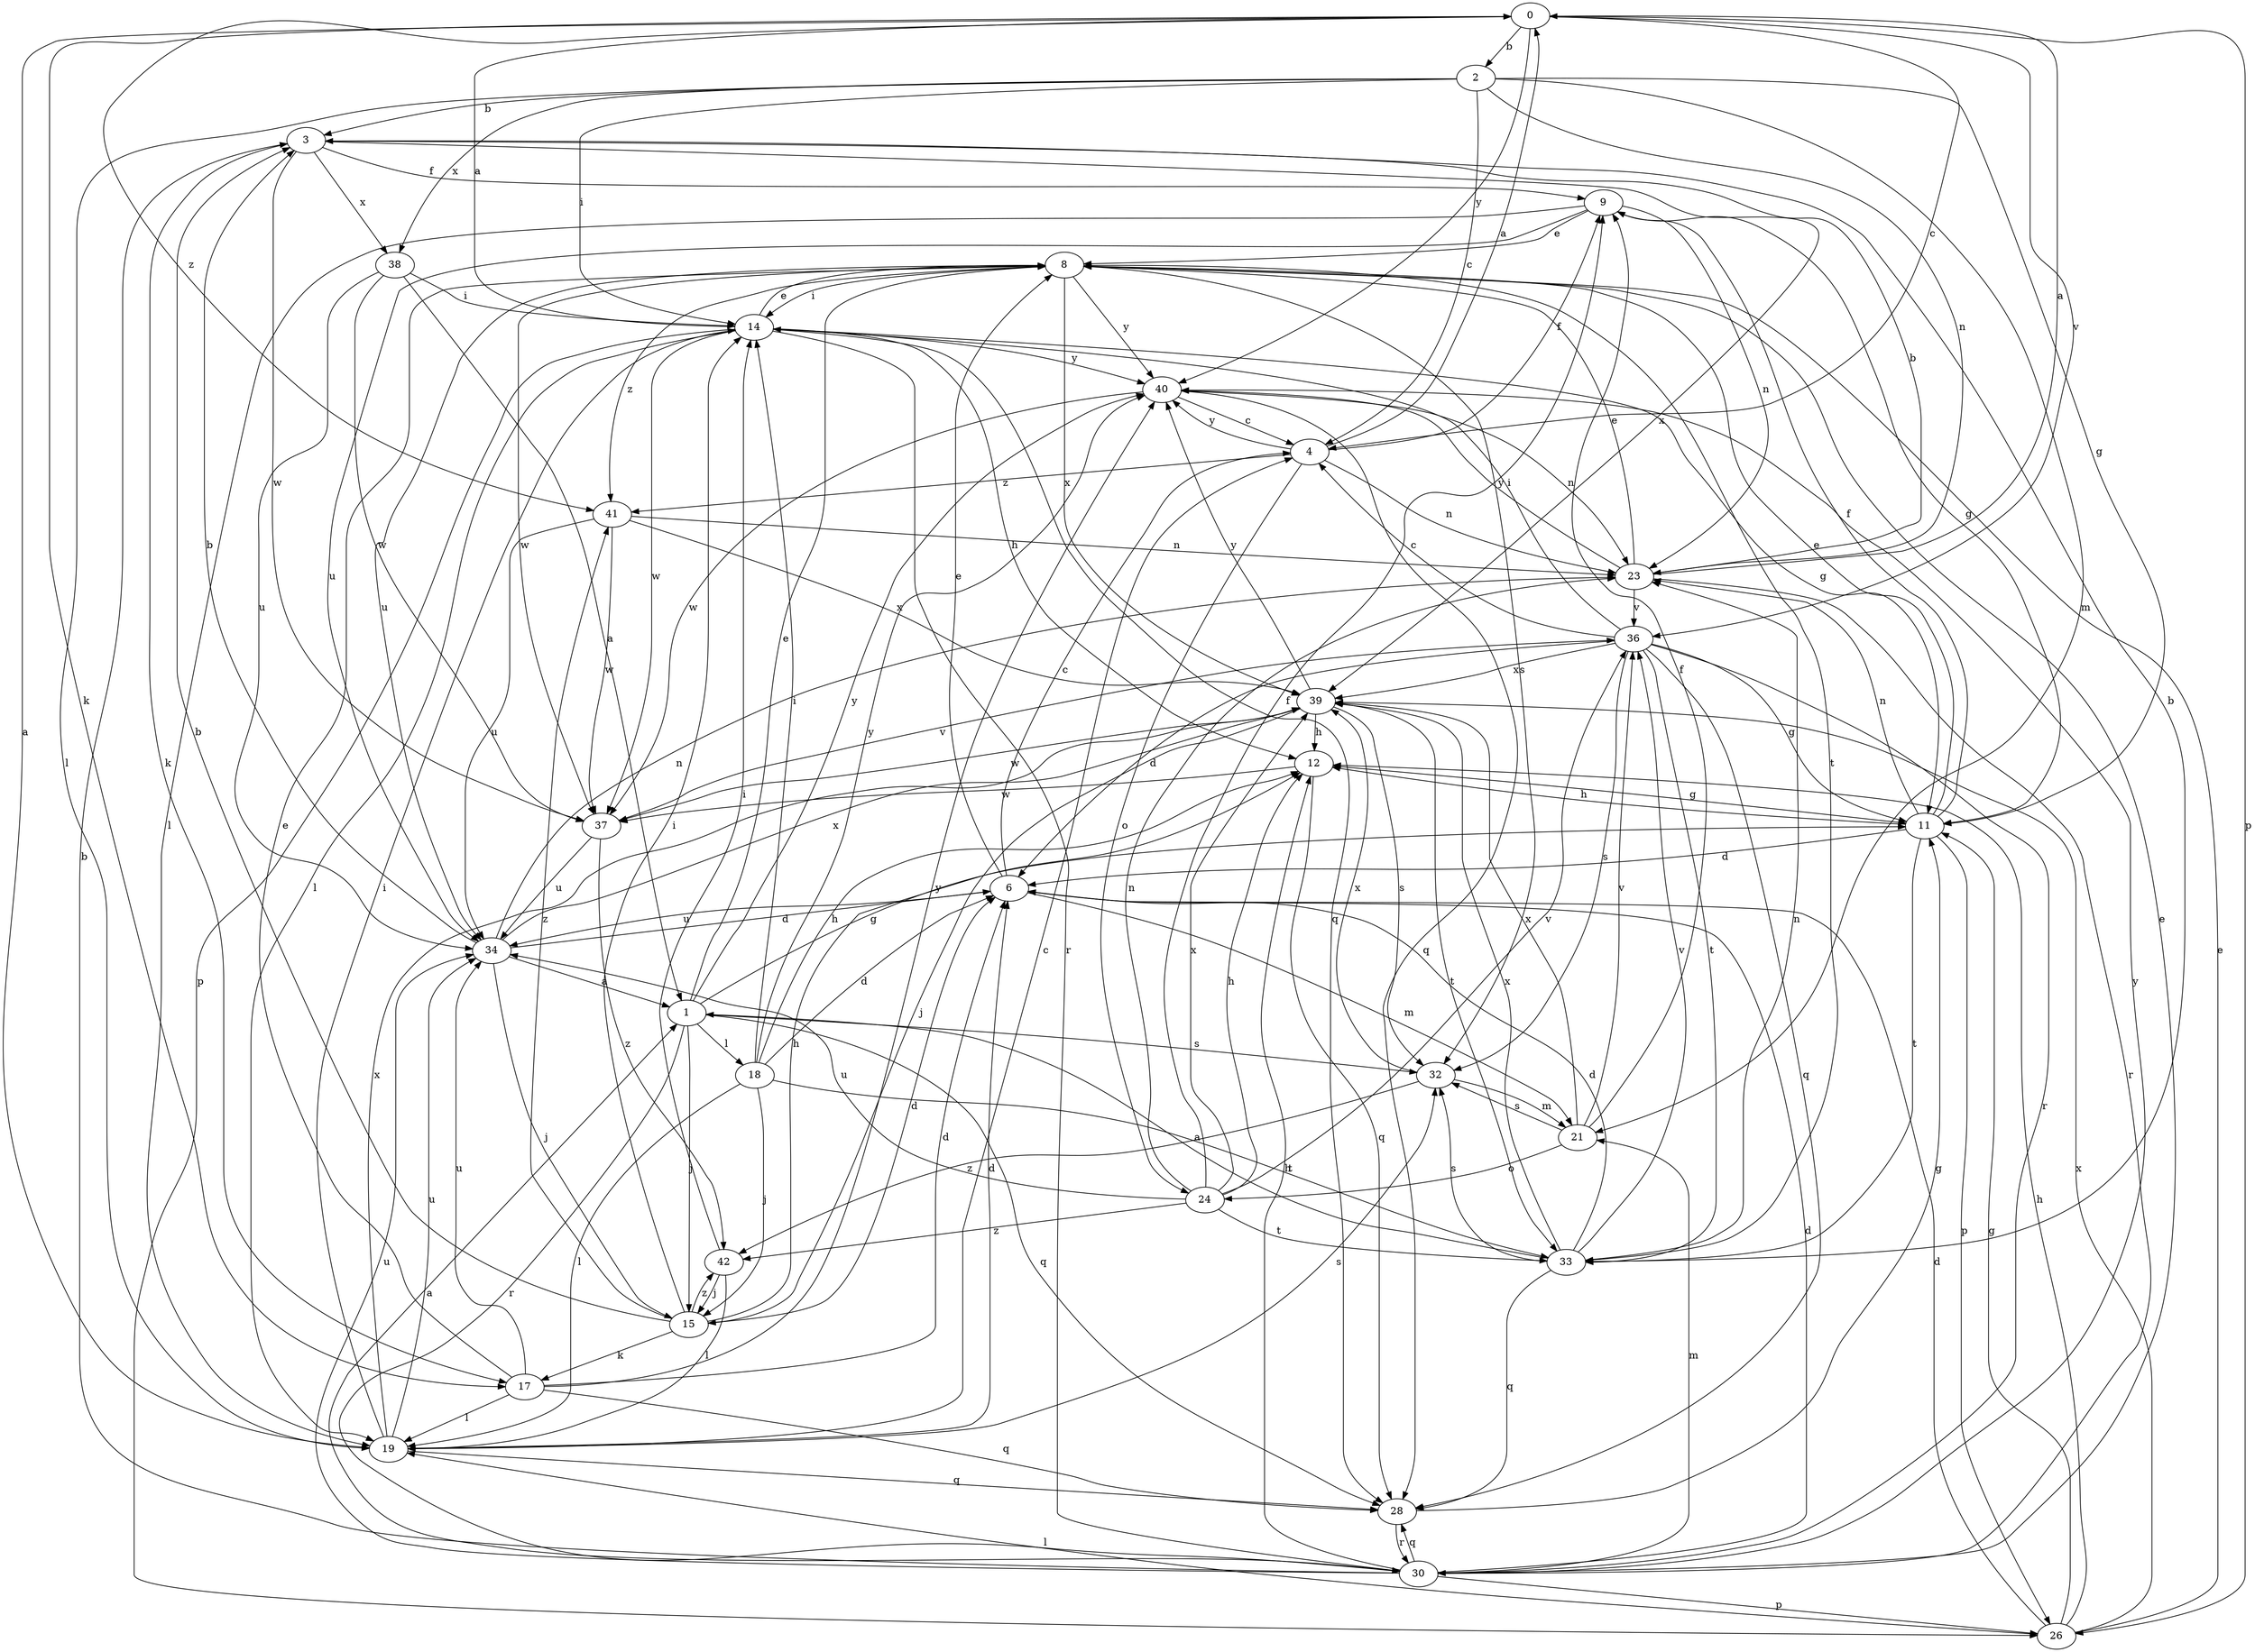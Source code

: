 strict digraph  {
0;
1;
2;
3;
4;
6;
8;
9;
11;
12;
14;
15;
17;
18;
19;
21;
23;
24;
26;
28;
30;
32;
33;
34;
36;
37;
38;
39;
40;
41;
42;
0 -> 2  [label=b];
0 -> 4  [label=c];
0 -> 17  [label=k];
0 -> 26  [label=p];
0 -> 36  [label=v];
0 -> 40  [label=y];
0 -> 41  [label=z];
1 -> 8  [label=e];
1 -> 11  [label=g];
1 -> 15  [label=j];
1 -> 18  [label=l];
1 -> 28  [label=q];
1 -> 30  [label=r];
1 -> 32  [label=s];
1 -> 40  [label=y];
2 -> 3  [label=b];
2 -> 4  [label=c];
2 -> 11  [label=g];
2 -> 14  [label=i];
2 -> 19  [label=l];
2 -> 21  [label=m];
2 -> 23  [label=n];
2 -> 38  [label=x];
3 -> 9  [label=f];
3 -> 17  [label=k];
3 -> 37  [label=w];
3 -> 38  [label=x];
3 -> 39  [label=x];
4 -> 0  [label=a];
4 -> 9  [label=f];
4 -> 23  [label=n];
4 -> 24  [label=o];
4 -> 40  [label=y];
4 -> 41  [label=z];
6 -> 4  [label=c];
6 -> 8  [label=e];
6 -> 21  [label=m];
6 -> 34  [label=u];
8 -> 14  [label=i];
8 -> 32  [label=s];
8 -> 33  [label=t];
8 -> 34  [label=u];
8 -> 37  [label=w];
8 -> 39  [label=x];
8 -> 40  [label=y];
8 -> 41  [label=z];
9 -> 8  [label=e];
9 -> 11  [label=g];
9 -> 19  [label=l];
9 -> 23  [label=n];
9 -> 34  [label=u];
11 -> 6  [label=d];
11 -> 8  [label=e];
11 -> 9  [label=f];
11 -> 12  [label=h];
11 -> 23  [label=n];
11 -> 26  [label=p];
11 -> 33  [label=t];
12 -> 11  [label=g];
12 -> 28  [label=q];
12 -> 37  [label=w];
14 -> 0  [label=a];
14 -> 8  [label=e];
14 -> 11  [label=g];
14 -> 12  [label=h];
14 -> 19  [label=l];
14 -> 26  [label=p];
14 -> 28  [label=q];
14 -> 30  [label=r];
14 -> 37  [label=w];
14 -> 40  [label=y];
15 -> 3  [label=b];
15 -> 6  [label=d];
15 -> 12  [label=h];
15 -> 14  [label=i];
15 -> 17  [label=k];
15 -> 41  [label=z];
15 -> 42  [label=z];
17 -> 6  [label=d];
17 -> 8  [label=e];
17 -> 19  [label=l];
17 -> 28  [label=q];
17 -> 34  [label=u];
17 -> 40  [label=y];
18 -> 6  [label=d];
18 -> 12  [label=h];
18 -> 14  [label=i];
18 -> 15  [label=j];
18 -> 19  [label=l];
18 -> 33  [label=t];
18 -> 40  [label=y];
19 -> 0  [label=a];
19 -> 4  [label=c];
19 -> 6  [label=d];
19 -> 14  [label=i];
19 -> 28  [label=q];
19 -> 32  [label=s];
19 -> 34  [label=u];
19 -> 39  [label=x];
21 -> 9  [label=f];
21 -> 24  [label=o];
21 -> 32  [label=s];
21 -> 36  [label=v];
21 -> 39  [label=x];
23 -> 0  [label=a];
23 -> 3  [label=b];
23 -> 8  [label=e];
23 -> 30  [label=r];
23 -> 36  [label=v];
23 -> 40  [label=y];
24 -> 9  [label=f];
24 -> 12  [label=h];
24 -> 23  [label=n];
24 -> 33  [label=t];
24 -> 34  [label=u];
24 -> 36  [label=v];
24 -> 39  [label=x];
24 -> 42  [label=z];
26 -> 6  [label=d];
26 -> 8  [label=e];
26 -> 11  [label=g];
26 -> 12  [label=h];
26 -> 19  [label=l];
26 -> 39  [label=x];
28 -> 11  [label=g];
28 -> 30  [label=r];
30 -> 1  [label=a];
30 -> 3  [label=b];
30 -> 6  [label=d];
30 -> 8  [label=e];
30 -> 12  [label=h];
30 -> 21  [label=m];
30 -> 26  [label=p];
30 -> 28  [label=q];
30 -> 34  [label=u];
30 -> 40  [label=y];
32 -> 21  [label=m];
32 -> 39  [label=x];
32 -> 42  [label=z];
33 -> 1  [label=a];
33 -> 3  [label=b];
33 -> 6  [label=d];
33 -> 23  [label=n];
33 -> 28  [label=q];
33 -> 32  [label=s];
33 -> 36  [label=v];
33 -> 39  [label=x];
34 -> 1  [label=a];
34 -> 3  [label=b];
34 -> 6  [label=d];
34 -> 15  [label=j];
34 -> 23  [label=n];
34 -> 39  [label=x];
36 -> 4  [label=c];
36 -> 6  [label=d];
36 -> 11  [label=g];
36 -> 14  [label=i];
36 -> 28  [label=q];
36 -> 30  [label=r];
36 -> 32  [label=s];
36 -> 33  [label=t];
36 -> 39  [label=x];
37 -> 34  [label=u];
37 -> 36  [label=v];
37 -> 42  [label=z];
38 -> 1  [label=a];
38 -> 14  [label=i];
38 -> 34  [label=u];
38 -> 37  [label=w];
39 -> 12  [label=h];
39 -> 15  [label=j];
39 -> 32  [label=s];
39 -> 33  [label=t];
39 -> 37  [label=w];
39 -> 40  [label=y];
40 -> 4  [label=c];
40 -> 23  [label=n];
40 -> 28  [label=q];
40 -> 37  [label=w];
41 -> 23  [label=n];
41 -> 34  [label=u];
41 -> 37  [label=w];
41 -> 39  [label=x];
42 -> 14  [label=i];
42 -> 15  [label=j];
42 -> 19  [label=l];
}

